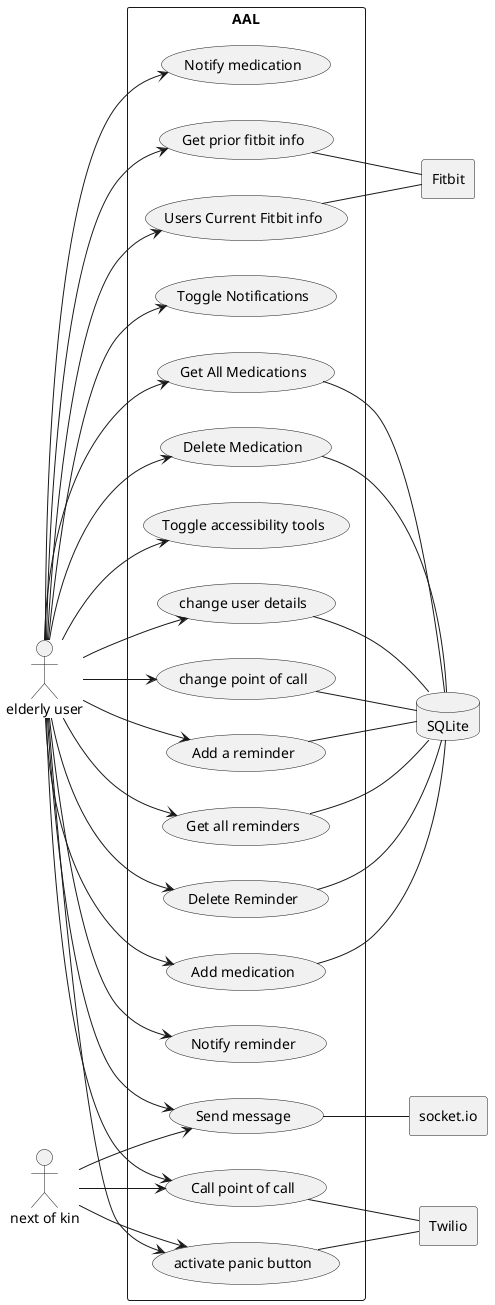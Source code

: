 @startuml AAL-living UseCases

:elderly user: as ElderlyUser
:next of kin: as NextOfKin

rectangle "AAL" as AAL {
  left to right direction

ElderlyUser --> (Add a reminder)
ElderlyUser --> (Notify reminder)
ElderlyUser --> (Get all reminders)
ElderlyUser --> (Delete Reminder)
ElderlyUser --> (Add medication)
ElderlyUser --> (Notify medication)
ElderlyUser --> (Get All Medications)
ElderlyUser --> (Delete Medication)
ElderlyUser ----> (Call point of call)
ElderlyUser --> (Send message)
ElderlyUser --> (activate panic button)
ElderlyUser --> (change user details)
ElderlyUser --> (Toggle Notifications)
ElderlyUser --> (Toggle accessibility tools)
ElderlyUser --> (change point of call)
ElderlyUser --> (Users Current Fitbit info)
ElderlyUser --> (Get prior fitbit info)

NextOfKin --> (Send message)
NextOfKin --> (activate panic button)
NextOfKin --> (Call point of call)

}

rectangle "Twilio" as TwilioAPI
rectangle "Fitbit" as FitbitAPI
database "SQLite" as DB
rectangle "socket.io" as SocketIO

' Twilio --- (Send message)
' Twilio --- (acitvate panic button)

(activate panic button) -- TwilioAPI
(Call point of call) -- TwilioAPI
(Users Current Fitbit info) -- FitbitAPI
(Get prior fitbit info) -- FitbitAPI

(Add a reminder) -- DB
(Get all reminders) -- DB
(Delete Reminder) -- DB
(change point of call) -- DB
(change user details) -- DB

(Add medication) -- DB
(Delete Medication) -- DB
(Get All Medications) -- DB

(Send message) -- SocketIO


@enduml
